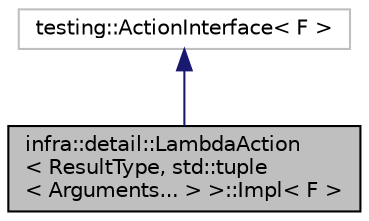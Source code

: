 digraph "infra::detail::LambdaAction&lt; ResultType, std::tuple&lt; Arguments... &gt; &gt;::Impl&lt; F &gt;"
{
 // INTERACTIVE_SVG=YES
  edge [fontname="Helvetica",fontsize="10",labelfontname="Helvetica",labelfontsize="10"];
  node [fontname="Helvetica",fontsize="10",shape=record];
  Node0 [label="infra::detail::LambdaAction\l\< ResultType, std::tuple\l\< Arguments... \> \>::Impl\< F \>",height=0.2,width=0.4,color="black", fillcolor="grey75", style="filled", fontcolor="black"];
  Node1 -> Node0 [dir="back",color="midnightblue",fontsize="10",style="solid",fontname="Helvetica"];
  Node1 [label="testing::ActionInterface\< F \>",height=0.2,width=0.4,color="grey75", fillcolor="white", style="filled"];
}
